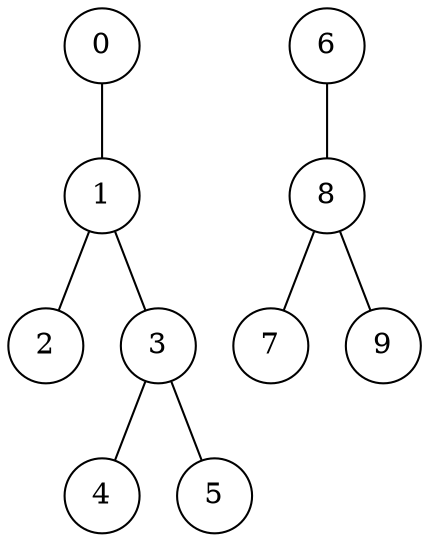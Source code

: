 digraph Example {
    node [shape=circle];
    edge [arrowhead=none];

    0->1->2
    1->3->4
    3->5
    6->8->7
    8->9
}